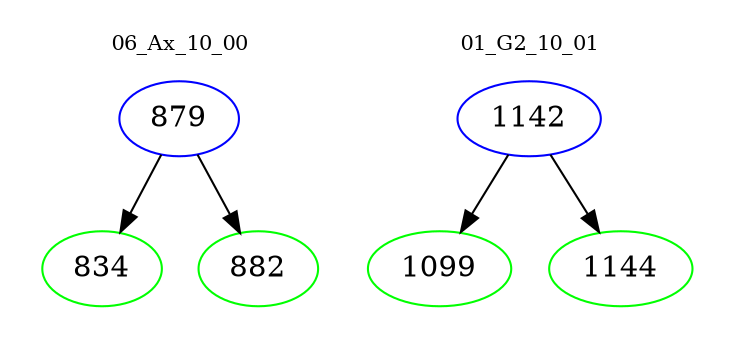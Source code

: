 digraph{
subgraph cluster_0 {
color = white
label = "06_Ax_10_00";
fontsize=10;
T0_879 [label="879", color="blue"]
T0_879 -> T0_834 [color="black"]
T0_834 [label="834", color="green"]
T0_879 -> T0_882 [color="black"]
T0_882 [label="882", color="green"]
}
subgraph cluster_1 {
color = white
label = "01_G2_10_01";
fontsize=10;
T1_1142 [label="1142", color="blue"]
T1_1142 -> T1_1099 [color="black"]
T1_1099 [label="1099", color="green"]
T1_1142 -> T1_1144 [color="black"]
T1_1144 [label="1144", color="green"]
}
}
